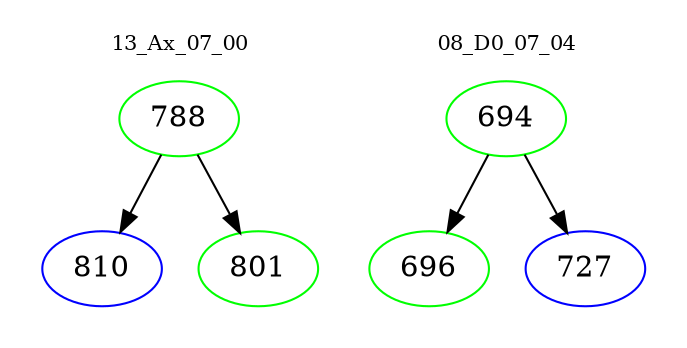digraph{
subgraph cluster_0 {
color = white
label = "13_Ax_07_00";
fontsize=10;
T0_788 [label="788", color="green"]
T0_788 -> T0_810 [color="black"]
T0_810 [label="810", color="blue"]
T0_788 -> T0_801 [color="black"]
T0_801 [label="801", color="green"]
}
subgraph cluster_1 {
color = white
label = "08_D0_07_04";
fontsize=10;
T1_694 [label="694", color="green"]
T1_694 -> T1_696 [color="black"]
T1_696 [label="696", color="green"]
T1_694 -> T1_727 [color="black"]
T1_727 [label="727", color="blue"]
}
}
